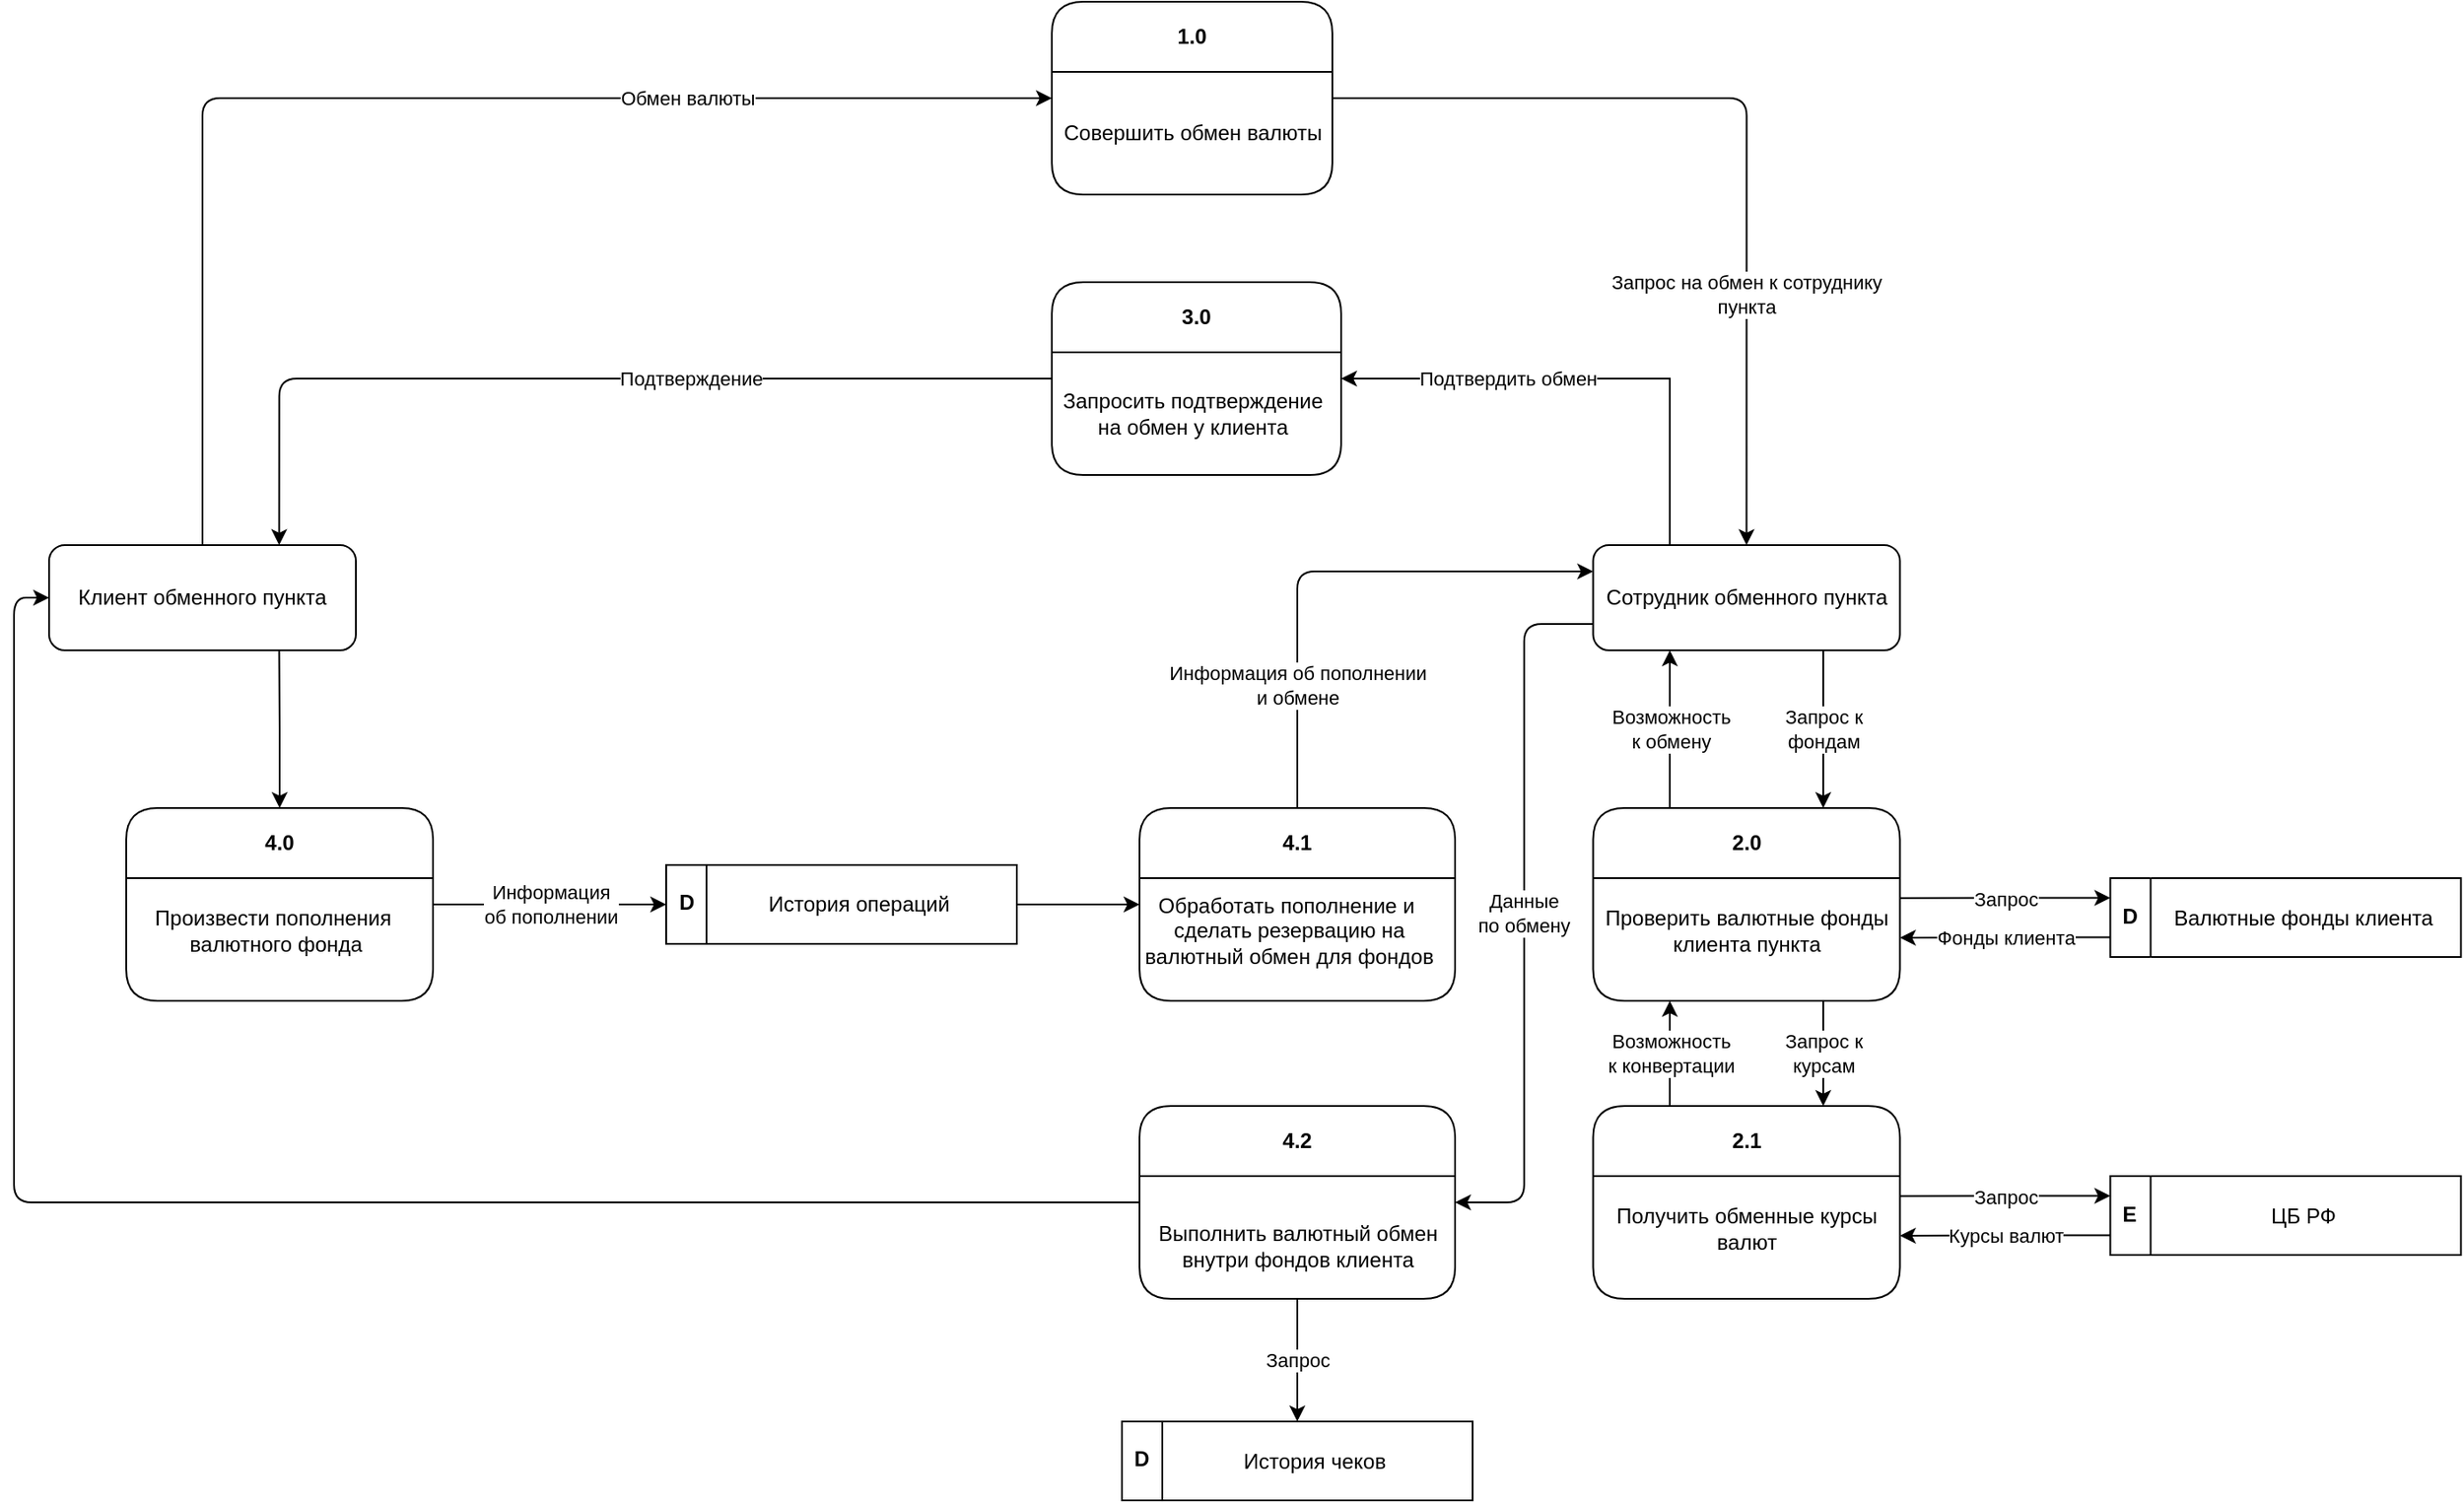 <mxfile version="24.4.0" type="device">
  <diagram name="Страница — 1" id="iW2YnklHtWerdvTFRIqD">
    <mxGraphModel dx="2261" dy="884" grid="1" gridSize="10" guides="1" tooltips="1" connect="1" arrows="1" fold="1" page="1" pageScale="1" pageWidth="827" pageHeight="1169" math="0" shadow="0">
      <root>
        <mxCell id="0" />
        <mxCell id="1" parent="0" />
        <mxCell id="VOciisVstkL_At7ypST2-33" value="Запрос на обмен к сотруднику&lt;br&gt;пункта" style="edgeStyle=orthogonalEdgeStyle;rounded=1;orthogonalLoop=1;jettySize=auto;html=1;exitX=1;exitY=0.5;exitDx=0;exitDy=0;entryX=0.5;entryY=0;entryDx=0;entryDy=0;curved=0;" parent="1" source="VOciisVstkL_At7ypST2-29" target="VOciisVstkL_At7ypST2-32" edge="1">
          <mxGeometry x="0.416" relative="1" as="geometry">
            <mxPoint as="offset" />
          </mxGeometry>
        </mxCell>
        <mxCell id="VOciisVstkL_At7ypST2-29" value="1.0" style="swimlane;whiteSpace=wrap;html=1;startSize=40;rounded=1;" parent="1" vertex="1">
          <mxGeometry x="-60" y="210" width="160" height="110" as="geometry" />
        </mxCell>
        <mxCell id="VOciisVstkL_At7ypST2-30" value="Совершить обмен валюты" style="text;html=1;align=center;verticalAlign=middle;resizable=0;points=[];autosize=1;strokeColor=none;fillColor=none;" parent="VOciisVstkL_At7ypST2-29" vertex="1">
          <mxGeometry x="-5" y="60" width="170" height="30" as="geometry" />
        </mxCell>
        <mxCell id="VOciisVstkL_At7ypST2-40" value="Запрос к&lt;br&gt;фондам" style="edgeStyle=orthogonalEdgeStyle;rounded=0;orthogonalLoop=1;jettySize=auto;html=1;exitX=0.75;exitY=1;exitDx=0;exitDy=0;entryX=0.75;entryY=0;entryDx=0;entryDy=0;" parent="1" source="VOciisVstkL_At7ypST2-32" target="VOciisVstkL_At7ypST2-37" edge="1">
          <mxGeometry relative="1" as="geometry" />
        </mxCell>
        <mxCell id="VOciisVstkL_At7ypST2-85" value="Данные&lt;br&gt;по обмену" style="edgeStyle=orthogonalEdgeStyle;rounded=1;orthogonalLoop=1;jettySize=auto;html=1;exitX=0;exitY=0.75;exitDx=0;exitDy=0;entryX=1;entryY=0.5;entryDx=0;entryDy=0;curved=0;" parent="1" source="VOciisVstkL_At7ypST2-32" target="VOciisVstkL_At7ypST2-82" edge="1">
          <mxGeometry relative="1" as="geometry" />
        </mxCell>
        <mxCell id="VOciisVstkL_At7ypST2-32" value="Сотрудник обменного пункта" style="rounded=1;whiteSpace=wrap;html=1;" parent="1" vertex="1">
          <mxGeometry x="248.75" y="520" width="175" height="60" as="geometry" />
        </mxCell>
        <mxCell id="VOciisVstkL_At7ypST2-39" value="Возможность &lt;br&gt;к обмену" style="edgeStyle=orthogonalEdgeStyle;rounded=0;orthogonalLoop=1;jettySize=auto;html=1;exitX=0.25;exitY=0;exitDx=0;exitDy=0;entryX=0.25;entryY=1;entryDx=0;entryDy=0;" parent="1" source="VOciisVstkL_At7ypST2-37" target="VOciisVstkL_At7ypST2-32" edge="1">
          <mxGeometry relative="1" as="geometry">
            <mxPoint as="offset" />
          </mxGeometry>
        </mxCell>
        <mxCell id="VOciisVstkL_At7ypST2-47" value="Запрос к&lt;br&gt;курсам" style="edgeStyle=orthogonalEdgeStyle;rounded=0;orthogonalLoop=1;jettySize=auto;html=1;exitX=0.75;exitY=1;exitDx=0;exitDy=0;entryX=0.75;entryY=0;entryDx=0;entryDy=0;" parent="1" source="VOciisVstkL_At7ypST2-37" target="VOciisVstkL_At7ypST2-45" edge="1">
          <mxGeometry relative="1" as="geometry" />
        </mxCell>
        <mxCell id="VOciisVstkL_At7ypST2-37" value="2.0" style="swimlane;whiteSpace=wrap;html=1;startSize=40;rounded=1;" parent="1" vertex="1">
          <mxGeometry x="248.75" y="670" width="175" height="110" as="geometry" />
        </mxCell>
        <mxCell id="VOciisVstkL_At7ypST2-38" value="Проверить валютные фонды&lt;br&gt;клиента пункта" style="text;html=1;align=center;verticalAlign=middle;resizable=0;points=[];autosize=1;strokeColor=none;fillColor=none;" parent="VOciisVstkL_At7ypST2-37" vertex="1">
          <mxGeometry x="-7.5" y="50" width="190" height="40" as="geometry" />
        </mxCell>
        <mxCell id="VOciisVstkL_At7ypST2-43" value="Запрос" style="edgeStyle=orthogonalEdgeStyle;rounded=0;orthogonalLoop=1;jettySize=auto;html=1;exitX=0;exitY=0.25;exitDx=0;exitDy=0;endArrow=none;endFill=0;startArrow=classic;startFill=1;" parent="1" source="VOciisVstkL_At7ypST2-41" edge="1">
          <mxGeometry relative="1" as="geometry">
            <mxPoint x="423.75" y="721.333" as="targetPoint" />
          </mxGeometry>
        </mxCell>
        <mxCell id="VOciisVstkL_At7ypST2-44" value="Фонды клиента" style="edgeStyle=orthogonalEdgeStyle;rounded=0;orthogonalLoop=1;jettySize=auto;html=1;exitX=0;exitY=0.75;exitDx=0;exitDy=0;" parent="1" source="VOciisVstkL_At7ypST2-41" edge="1">
          <mxGeometry relative="1" as="geometry">
            <mxPoint x="423.75" y="744" as="targetPoint" />
          </mxGeometry>
        </mxCell>
        <mxCell id="VOciisVstkL_At7ypST2-41" value="D" style="swimlane;horizontal=0;whiteSpace=wrap;html=1;align=center;textDirection=vertical-lr;labelPosition=center;verticalLabelPosition=middle;verticalAlign=middle;" parent="1" vertex="1">
          <mxGeometry x="543.75" y="710" width="200" height="45" as="geometry">
            <mxRectangle x="550" y="610" width="40" height="40" as="alternateBounds" />
          </mxGeometry>
        </mxCell>
        <mxCell id="VOciisVstkL_At7ypST2-42" value="Валютные фонды клиента" style="text;html=1;align=center;verticalAlign=middle;whiteSpace=wrap;rounded=0;" parent="VOciisVstkL_At7ypST2-41" vertex="1">
          <mxGeometry x="30" y="7.5" width="160" height="30" as="geometry" />
        </mxCell>
        <mxCell id="VOciisVstkL_At7ypST2-48" value="Возможность &lt;br&gt;к конвертации" style="edgeStyle=orthogonalEdgeStyle;rounded=0;orthogonalLoop=1;jettySize=auto;html=1;exitX=0.25;exitY=0;exitDx=0;exitDy=0;entryX=0.25;entryY=1;entryDx=0;entryDy=0;" parent="1" source="VOciisVstkL_At7ypST2-45" target="VOciisVstkL_At7ypST2-37" edge="1">
          <mxGeometry relative="1" as="geometry" />
        </mxCell>
        <mxCell id="VOciisVstkL_At7ypST2-45" value="2.1" style="swimlane;whiteSpace=wrap;html=1;startSize=40;rounded=1;" parent="1" vertex="1">
          <mxGeometry x="248.75" y="840" width="175" height="110" as="geometry" />
        </mxCell>
        <mxCell id="VOciisVstkL_At7ypST2-46" value="Получить обменные курсы&lt;br&gt;валют" style="text;html=1;align=center;verticalAlign=middle;resizable=0;points=[];autosize=1;strokeColor=none;fillColor=none;" parent="VOciisVstkL_At7ypST2-45" vertex="1">
          <mxGeometry x="2.5" y="50" width="170" height="40" as="geometry" />
        </mxCell>
        <mxCell id="VOciisVstkL_At7ypST2-49" value="Запрос" style="edgeStyle=orthogonalEdgeStyle;rounded=0;orthogonalLoop=1;jettySize=auto;html=1;exitX=0;exitY=0.25;exitDx=0;exitDy=0;endArrow=none;endFill=0;startArrow=classic;startFill=1;" parent="1" source="VOciisVstkL_At7ypST2-51" edge="1">
          <mxGeometry relative="1" as="geometry">
            <mxPoint x="423.75" y="891.333" as="targetPoint" />
          </mxGeometry>
        </mxCell>
        <mxCell id="VOciisVstkL_At7ypST2-50" value="Курсы валют" style="edgeStyle=orthogonalEdgeStyle;rounded=0;orthogonalLoop=1;jettySize=auto;html=1;exitX=0;exitY=0.75;exitDx=0;exitDy=0;" parent="1" source="VOciisVstkL_At7ypST2-51" edge="1">
          <mxGeometry relative="1" as="geometry">
            <mxPoint x="423.75" y="914" as="targetPoint" />
          </mxGeometry>
        </mxCell>
        <mxCell id="VOciisVstkL_At7ypST2-51" value="E" style="swimlane;horizontal=0;whiteSpace=wrap;html=1;textDirection=vertical-lr;" parent="1" vertex="1">
          <mxGeometry x="543.75" y="880" width="200" height="45" as="geometry" />
        </mxCell>
        <mxCell id="VOciisVstkL_At7ypST2-52" value="ЦБ РФ" style="text;html=1;align=center;verticalAlign=middle;whiteSpace=wrap;rounded=0;" parent="VOciisVstkL_At7ypST2-51" vertex="1">
          <mxGeometry x="30" y="7.5" width="160" height="30" as="geometry" />
        </mxCell>
        <mxCell id="VOciisVstkL_At7ypST2-64" value="Обмен валюты" style="edgeStyle=orthogonalEdgeStyle;rounded=1;orthogonalLoop=1;jettySize=auto;html=1;exitX=0.5;exitY=0;exitDx=0;exitDy=0;entryX=0;entryY=0.5;entryDx=0;entryDy=0;curved=0;" parent="1" source="VOciisVstkL_At7ypST2-57" target="VOciisVstkL_At7ypST2-29" edge="1">
          <mxGeometry x="0.436" relative="1" as="geometry">
            <mxPoint as="offset" />
          </mxGeometry>
        </mxCell>
        <mxCell id="VOciisVstkL_At7ypST2-57" value="Клиент обменного пункта" style="rounded=1;whiteSpace=wrap;html=1;" parent="1" vertex="1">
          <mxGeometry x="-632" y="520" width="175" height="60" as="geometry" />
        </mxCell>
        <mxCell id="VOciisVstkL_At7ypST2-62" value="Подтвердить обмен" style="edgeStyle=orthogonalEdgeStyle;rounded=0;orthogonalLoop=1;jettySize=auto;html=1;exitX=1;exitY=0.5;exitDx=0;exitDy=0;entryX=0.25;entryY=0;entryDx=0;entryDy=0;startArrow=classic;startFill=1;endArrow=none;endFill=0;" parent="1" source="VOciisVstkL_At7ypST2-58" target="VOciisVstkL_At7ypST2-32" edge="1">
          <mxGeometry x="-0.327" relative="1" as="geometry">
            <mxPoint as="offset" />
          </mxGeometry>
        </mxCell>
        <mxCell id="VOciisVstkL_At7ypST2-63" value="Подтверждение" style="edgeStyle=orthogonalEdgeStyle;rounded=1;orthogonalLoop=1;jettySize=auto;html=1;exitX=0;exitY=0.5;exitDx=0;exitDy=0;entryX=0.75;entryY=0;entryDx=0;entryDy=0;curved=0;" parent="1" source="VOciisVstkL_At7ypST2-58" target="VOciisVstkL_At7ypST2-57" edge="1">
          <mxGeometry x="-0.23" relative="1" as="geometry">
            <mxPoint as="offset" />
          </mxGeometry>
        </mxCell>
        <mxCell id="VOciisVstkL_At7ypST2-58" value="3.0" style="swimlane;whiteSpace=wrap;html=1;startSize=40;rounded=1;" parent="1" vertex="1">
          <mxGeometry x="-60" y="370" width="165" height="110" as="geometry" />
        </mxCell>
        <mxCell id="VOciisVstkL_At7ypST2-59" value="Запросить подтверждение&lt;br&gt;на обмен у клиента" style="text;html=1;align=center;verticalAlign=middle;resizable=0;points=[];autosize=1;strokeColor=none;fillColor=none;" parent="VOciisVstkL_At7ypST2-58" vertex="1">
          <mxGeometry x="-5" y="55" width="170" height="40" as="geometry" />
        </mxCell>
        <mxCell id="VOciisVstkL_At7ypST2-68" style="edgeStyle=orthogonalEdgeStyle;rounded=0;orthogonalLoop=1;jettySize=auto;html=1;entryX=0.75;entryY=1;entryDx=0;entryDy=0;startArrow=classic;startFill=1;endArrow=none;endFill=0;" parent="1" source="VOciisVstkL_At7ypST2-66" target="VOciisVstkL_At7ypST2-57" edge="1">
          <mxGeometry relative="1" as="geometry" />
        </mxCell>
        <mxCell id="VOciisVstkL_At7ypST2-66" value="4.0" style="swimlane;whiteSpace=wrap;html=1;startSize=40;rounded=1;" parent="1" vertex="1">
          <mxGeometry x="-588" y="670" width="175" height="110" as="geometry" />
        </mxCell>
        <mxCell id="VOciisVstkL_At7ypST2-67" value="Произвести пополнения&amp;nbsp;&lt;br&gt;валютного фонда" style="text;html=1;align=center;verticalAlign=middle;resizable=0;points=[];autosize=1;strokeColor=none;fillColor=none;" parent="VOciisVstkL_At7ypST2-66" vertex="1">
          <mxGeometry x="5" y="50" width="160" height="40" as="geometry" />
        </mxCell>
        <mxCell id="VOciisVstkL_At7ypST2-76" value="Информация&lt;br&gt;об пополнении" style="edgeStyle=orthogonalEdgeStyle;rounded=0;orthogonalLoop=1;jettySize=auto;html=1;entryX=1;entryY=0.5;entryDx=0;entryDy=0;startArrow=classic;startFill=1;endArrow=none;endFill=0;" parent="1" source="VOciisVstkL_At7ypST2-69" target="VOciisVstkL_At7ypST2-66" edge="1">
          <mxGeometry relative="1" as="geometry" />
        </mxCell>
        <mxCell id="VOciisVstkL_At7ypST2-80" style="edgeStyle=orthogonalEdgeStyle;rounded=0;orthogonalLoop=1;jettySize=auto;html=1;exitX=1;exitY=0.5;exitDx=0;exitDy=0;entryX=0;entryY=0.5;entryDx=0;entryDy=0;" parent="1" source="VOciisVstkL_At7ypST2-69" target="VOciisVstkL_At7ypST2-78" edge="1">
          <mxGeometry relative="1" as="geometry" />
        </mxCell>
        <mxCell id="VOciisVstkL_At7ypST2-69" value="D" style="swimlane;horizontal=0;whiteSpace=wrap;html=1;align=center;textDirection=vertical-lr;labelPosition=center;verticalLabelPosition=middle;verticalAlign=middle;" parent="1" vertex="1">
          <mxGeometry x="-280" y="702.5" width="200" height="45" as="geometry">
            <mxRectangle x="550" y="610" width="40" height="40" as="alternateBounds" />
          </mxGeometry>
        </mxCell>
        <mxCell id="VOciisVstkL_At7ypST2-70" value="История операций" style="text;html=1;align=center;verticalAlign=middle;whiteSpace=wrap;rounded=0;" parent="VOciisVstkL_At7ypST2-69" vertex="1">
          <mxGeometry x="30" y="7.5" width="160" height="30" as="geometry" />
        </mxCell>
        <mxCell id="VOciisVstkL_At7ypST2-81" value="Информация об пополнении &lt;br&gt;и обмене" style="edgeStyle=orthogonalEdgeStyle;rounded=1;orthogonalLoop=1;jettySize=auto;html=1;exitX=0.5;exitY=0;exitDx=0;exitDy=0;entryX=0;entryY=0.25;entryDx=0;entryDy=0;curved=0;" parent="1" source="VOciisVstkL_At7ypST2-78" target="VOciisVstkL_At7ypST2-32" edge="1">
          <mxGeometry x="-0.539" relative="1" as="geometry">
            <mxPoint as="offset" />
          </mxGeometry>
        </mxCell>
        <mxCell id="VOciisVstkL_At7ypST2-78" value="4.1" style="swimlane;whiteSpace=wrap;html=1;startSize=40;rounded=1;" parent="1" vertex="1">
          <mxGeometry x="-10" y="670" width="180" height="110" as="geometry" />
        </mxCell>
        <mxCell id="VOciisVstkL_At7ypST2-79" value="Обработать пополнение и&amp;nbsp;&lt;br&gt;сделать резервацию на&lt;br&gt;валютный обмен для фондов" style="text;html=1;align=center;verticalAlign=middle;resizable=0;points=[];autosize=1;strokeColor=none;fillColor=none;" parent="VOciisVstkL_At7ypST2-78" vertex="1">
          <mxGeometry x="-10" y="40" width="190" height="60" as="geometry" />
        </mxCell>
        <mxCell id="VOciisVstkL_At7ypST2-89" value="Запрос" style="edgeStyle=orthogonalEdgeStyle;rounded=0;orthogonalLoop=1;jettySize=auto;html=1;entryX=0.5;entryY=0;entryDx=0;entryDy=0;" parent="1" source="VOciisVstkL_At7ypST2-82" target="VOciisVstkL_At7ypST2-86" edge="1">
          <mxGeometry relative="1" as="geometry" />
        </mxCell>
        <mxCell id="VOciisVstkL_At7ypST2-90" style="edgeStyle=orthogonalEdgeStyle;rounded=1;orthogonalLoop=1;jettySize=auto;html=1;entryX=0;entryY=0.5;entryDx=0;entryDy=0;curved=0;" parent="1" source="VOciisVstkL_At7ypST2-82" target="VOciisVstkL_At7ypST2-57" edge="1">
          <mxGeometry relative="1" as="geometry" />
        </mxCell>
        <mxCell id="VOciisVstkL_At7ypST2-82" value="4.2" style="swimlane;whiteSpace=wrap;html=1;startSize=40;rounded=1;" parent="1" vertex="1">
          <mxGeometry x="-10" y="840" width="180" height="110" as="geometry" />
        </mxCell>
        <mxCell id="VOciisVstkL_At7ypST2-83" value="Выполнить валютный обмен&lt;br&gt;внутри фондов клиента" style="text;html=1;align=center;verticalAlign=middle;resizable=0;points=[];autosize=1;strokeColor=none;fillColor=none;" parent="VOciisVstkL_At7ypST2-82" vertex="1">
          <mxGeometry y="60" width="180" height="40" as="geometry" />
        </mxCell>
        <mxCell id="VOciisVstkL_At7ypST2-86" value="D" style="swimlane;horizontal=0;whiteSpace=wrap;html=1;align=center;textDirection=vertical-lr;labelPosition=center;verticalLabelPosition=middle;verticalAlign=middle;" parent="1" vertex="1">
          <mxGeometry x="-20" y="1020" width="200" height="45" as="geometry">
            <mxRectangle x="550" y="610" width="40" height="40" as="alternateBounds" />
          </mxGeometry>
        </mxCell>
        <mxCell id="VOciisVstkL_At7ypST2-87" value="История чеков" style="text;html=1;align=center;verticalAlign=middle;whiteSpace=wrap;rounded=0;" parent="VOciisVstkL_At7ypST2-86" vertex="1">
          <mxGeometry x="30" y="7.5" width="160" height="30" as="geometry" />
        </mxCell>
      </root>
    </mxGraphModel>
  </diagram>
</mxfile>
